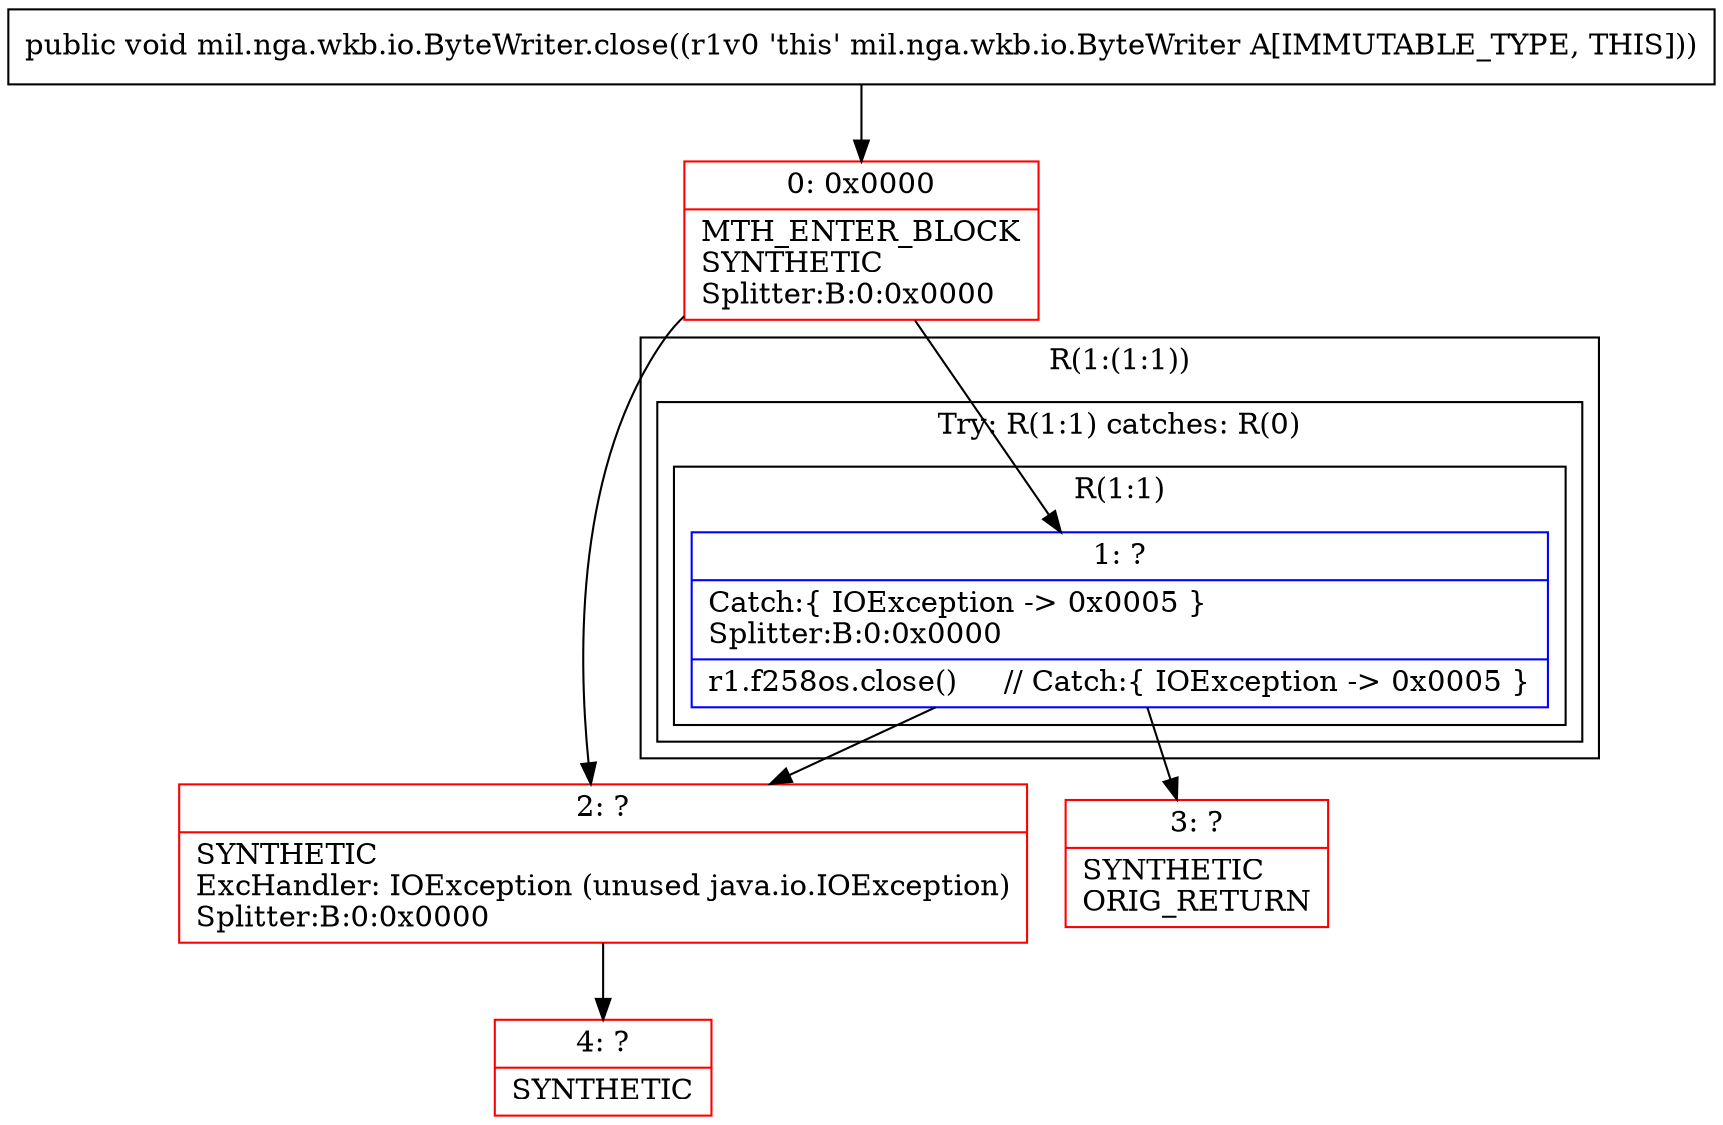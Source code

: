 digraph "CFG formil.nga.wkb.io.ByteWriter.close()V" {
subgraph cluster_Region_978656936 {
label = "R(1:(1:1))";
node [shape=record,color=blue];
subgraph cluster_TryCatchRegion_1731061588 {
label = "Try: R(1:1) catches: R(0)";
node [shape=record,color=blue];
subgraph cluster_Region_1919606637 {
label = "R(1:1)";
node [shape=record,color=blue];
Node_1 [shape=record,label="{1\:\ ?|Catch:\{ IOException \-\> 0x0005 \}\lSplitter:B:0:0x0000\l|r1.f258os.close()     \/\/ Catch:\{ IOException \-\> 0x0005 \}\l}"];
}
subgraph cluster_Region_785383567 {
label = "R(0) | ExcHandler: IOException (unused java.io.IOException)\l";
node [shape=record,color=blue];
}
}
}
subgraph cluster_Region_785383567 {
label = "R(0) | ExcHandler: IOException (unused java.io.IOException)\l";
node [shape=record,color=blue];
}
Node_0 [shape=record,color=red,label="{0\:\ 0x0000|MTH_ENTER_BLOCK\lSYNTHETIC\lSplitter:B:0:0x0000\l}"];
Node_2 [shape=record,color=red,label="{2\:\ ?|SYNTHETIC\lExcHandler: IOException (unused java.io.IOException)\lSplitter:B:0:0x0000\l}"];
Node_3 [shape=record,color=red,label="{3\:\ ?|SYNTHETIC\lORIG_RETURN\l}"];
Node_4 [shape=record,color=red,label="{4\:\ ?|SYNTHETIC\l}"];
MethodNode[shape=record,label="{public void mil.nga.wkb.io.ByteWriter.close((r1v0 'this' mil.nga.wkb.io.ByteWriter A[IMMUTABLE_TYPE, THIS])) }"];
MethodNode -> Node_0;
Node_1 -> Node_2;
Node_1 -> Node_3;
Node_0 -> Node_1;
Node_0 -> Node_2;
Node_2 -> Node_4;
}

